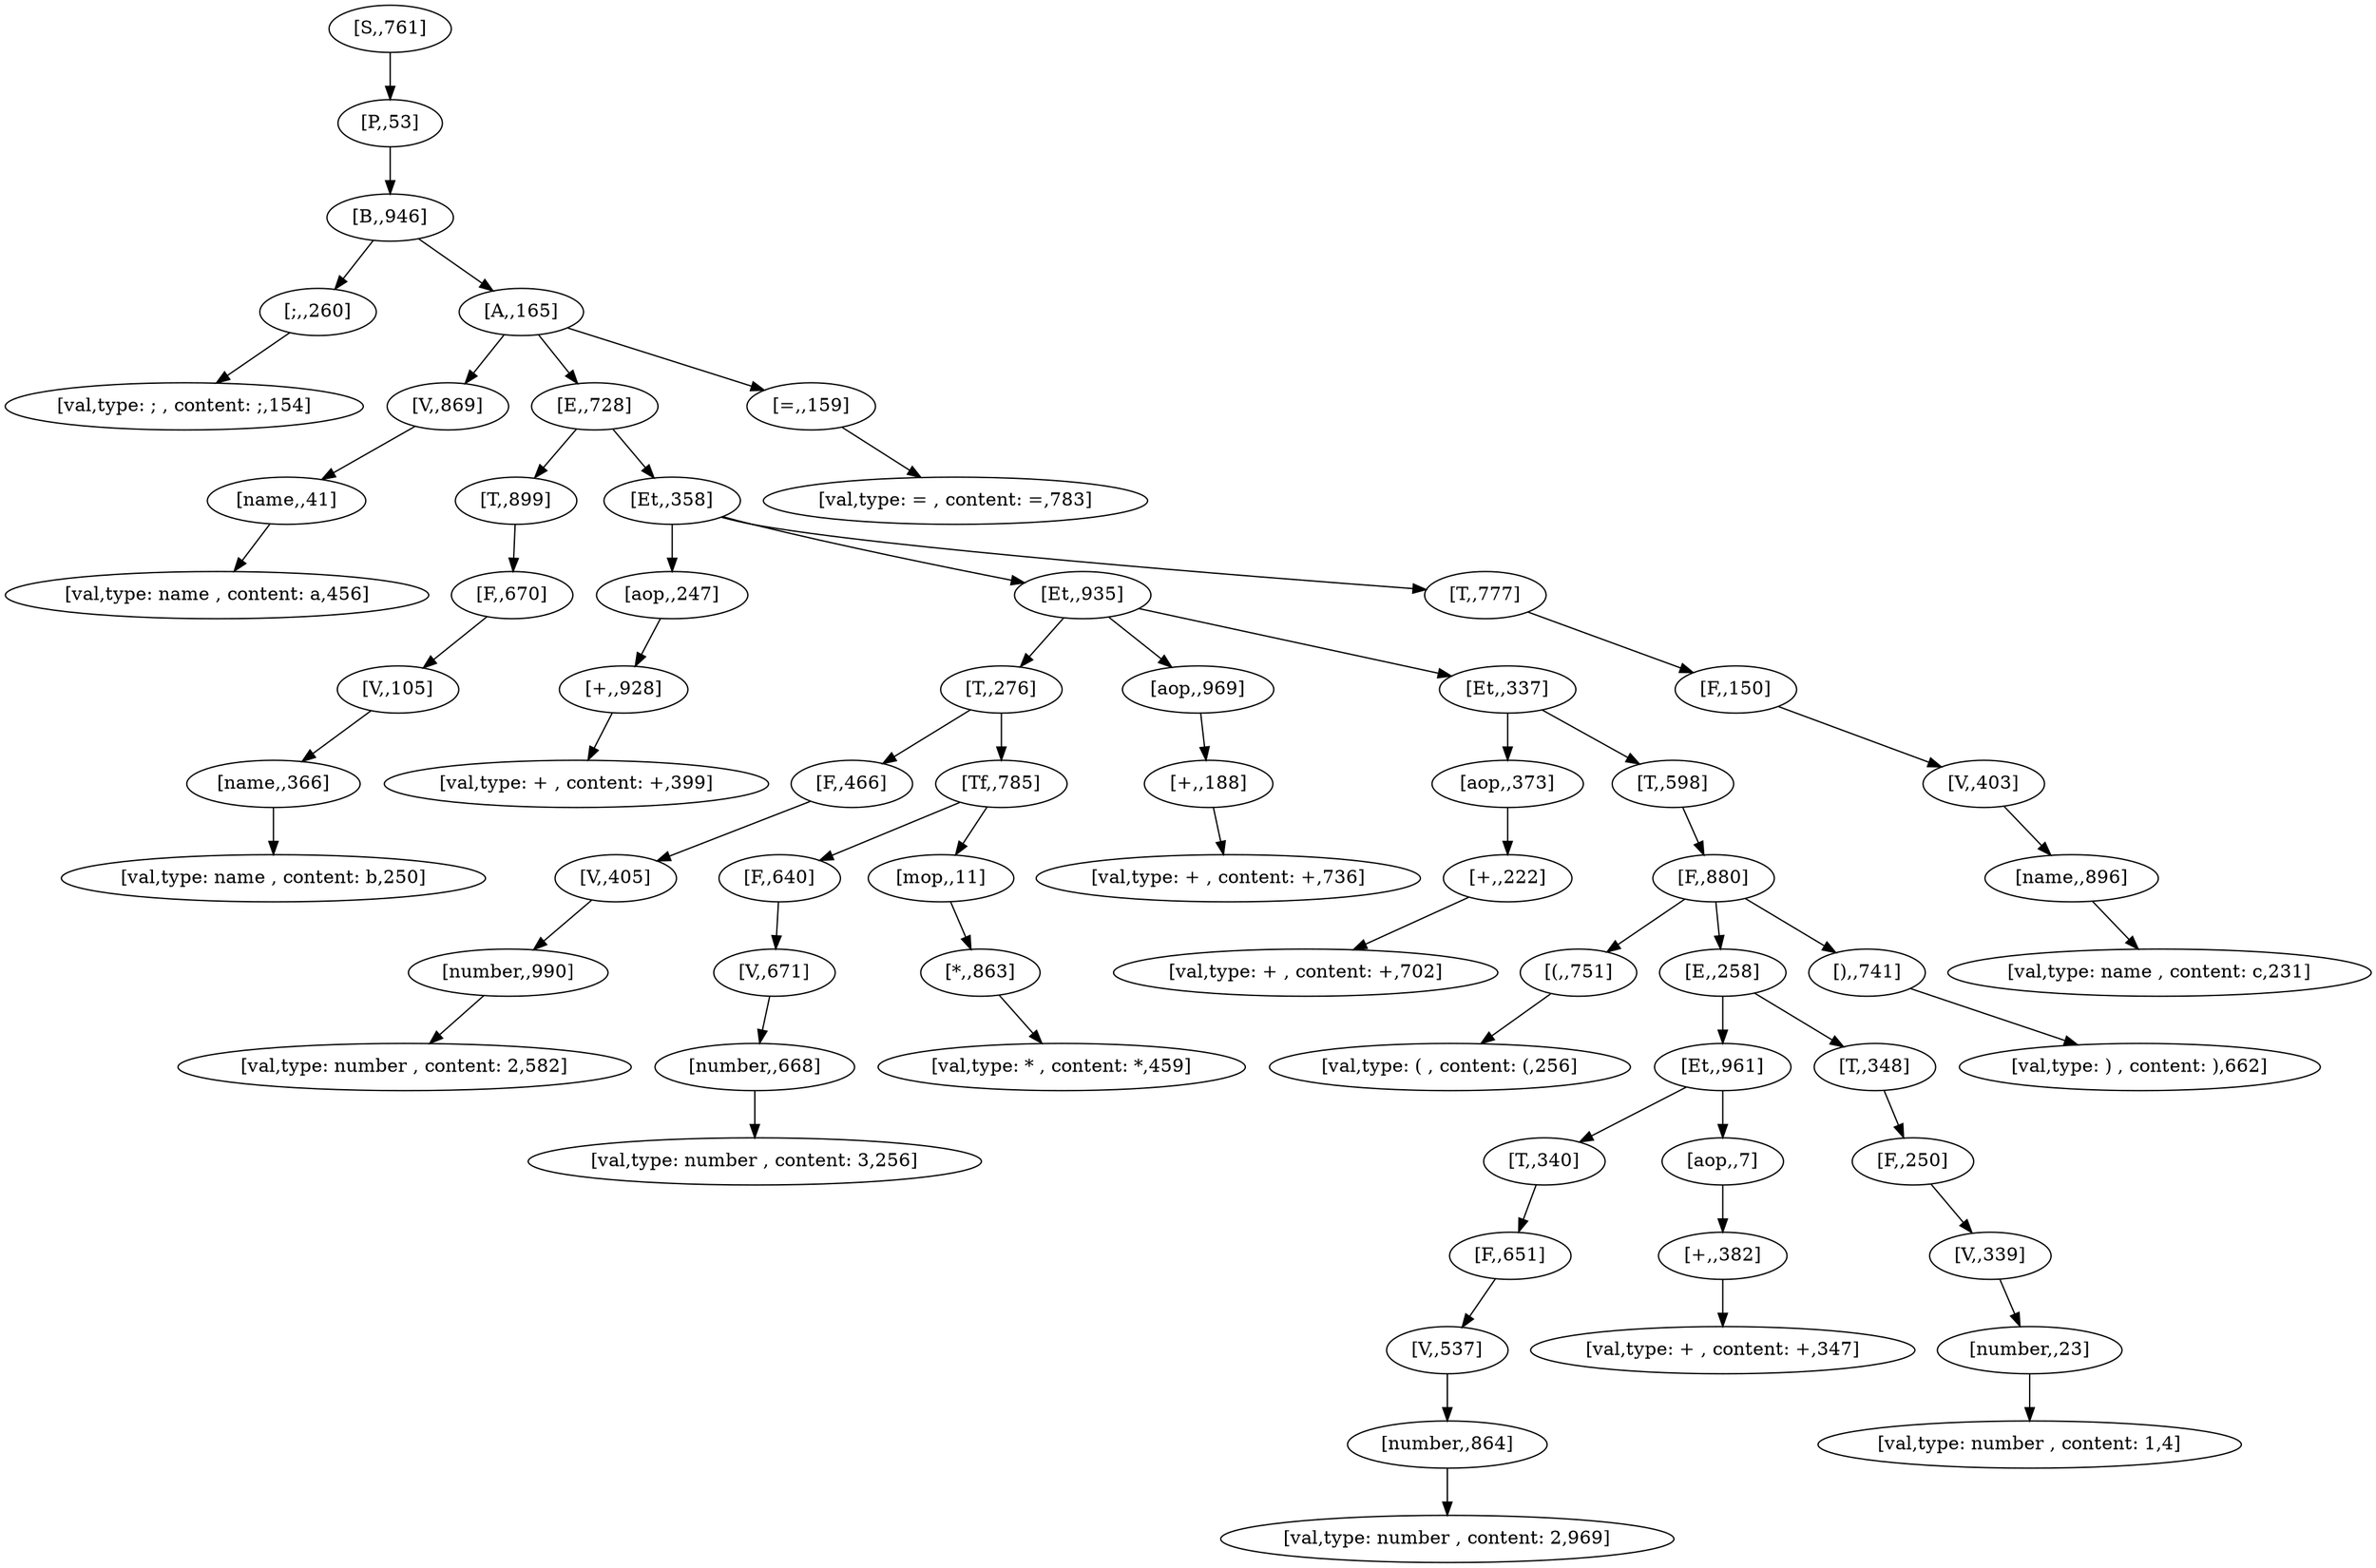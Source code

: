 strict digraph  {
	"[+,,188]" -> "[val,type: + , content: +,736]";
	"[number,,23]" -> "[val,type: number , content: 1,4]";
	"[V,,869]" -> "[name,,41]";
	"[aop,,247]" -> "[+,,928]";
	"[+,,222]" -> "[val,type: + , content: +,702]";
	"[*,,863]" -> "[val,type: * , content: *,459]";
	"[Et,,935]" -> "[T,,276]";
	"[Et,,935]" -> "[aop,,969]";
	"[Et,,935]" -> "[Et,,337]";
	"[T,,899]" -> "[F,,670]";
	"[V,,671]" -> "[number,,668]";
	"[Et,,961]" -> "[T,,340]";
	"[Et,,961]" -> "[aop,,7]";
	"[F,,466]" -> "[V,,405]";
	"[S,,761]" -> "[P,,53]";
	"[name,,896]" -> "[val,type: name , content: c,231]";
	"[aop,,373]" -> "[+,,222]";
	"[T,,598]" -> "[F,,880]";
	"[(,,751]" -> "[val,type: ( , content: (,256]";
	"[number,,864]" -> "[val,type: number , content: 2,969]";
	"[V,,405]" -> "[number,,990]";
	"[T,,777]" -> "[F,,150]";
	"[E,,728]" -> "[T,,899]";
	"[E,,728]" -> "[Et,,358]";
	"[F,,640]" -> "[V,,671]";
	"[F,,150]" -> "[V,,403]";
	"[;,,260]" -> "[val,type: ; , content: ;,154]";
	"[number,,668]" -> "[val,type: number , content: 3,256]";
	"[V,,339]" -> "[number,,23]";
	"[number,,990]" -> "[val,type: number , content: 2,582]";
	"[V,,537]" -> "[number,,864]";
	"[F,,880]" -> "[(,,751]";
	"[F,,880]" -> "[E,,258]";
	"[F,,880]" -> "[),,741]";
	"[V,,403]" -> "[name,,896]";
	"[T,,340]" -> "[F,,651]";
	"[name,,41]" -> "[val,type: name , content: a,456]";
	"[mop,,11]" -> "[*,,863]";
	"[P,,53]" -> "[B,,946]";
	"[F,,651]" -> "[V,,537]";
	"[T,,276]" -> "[F,,466]";
	"[T,,276]" -> "[Tf,,785]";
	"[E,,258]" -> "[Et,,961]";
	"[E,,258]" -> "[T,,348]";
	"[A,,165]" -> "[V,,869]";
	"[A,,165]" -> "[E,,728]";
	"[A,,165]" -> "[=,,159]";
	"[+,,382]" -> "[val,type: + , content: +,347]";
	"[V,,105]" -> "[name,,366]";
	"[aop,,969]" -> "[+,,188]";
	"[Et,,358]" -> "[aop,,247]";
	"[Et,,358]" -> "[Et,,935]";
	"[Et,,358]" -> "[T,,777]";
	"[F,,670]" -> "[V,,105]";
	"[aop,,7]" -> "[+,,382]";
	"[B,,946]" -> "[;,,260]";
	"[B,,946]" -> "[A,,165]";
	"[name,,366]" -> "[val,type: name , content: b,250]";
	"[Tf,,785]" -> "[F,,640]";
	"[Tf,,785]" -> "[mop,,11]";
	"[+,,928]" -> "[val,type: + , content: +,399]";
	"[),,741]" -> "[val,type: ) , content: ),662]";
	"[=,,159]" -> "[val,type: = , content: =,783]";
	"[Et,,337]" -> "[aop,,373]";
	"[Et,,337]" -> "[T,,598]";
	"[T,,348]" -> "[F,,250]";
	"[F,,250]" -> "[V,,339]";
}
